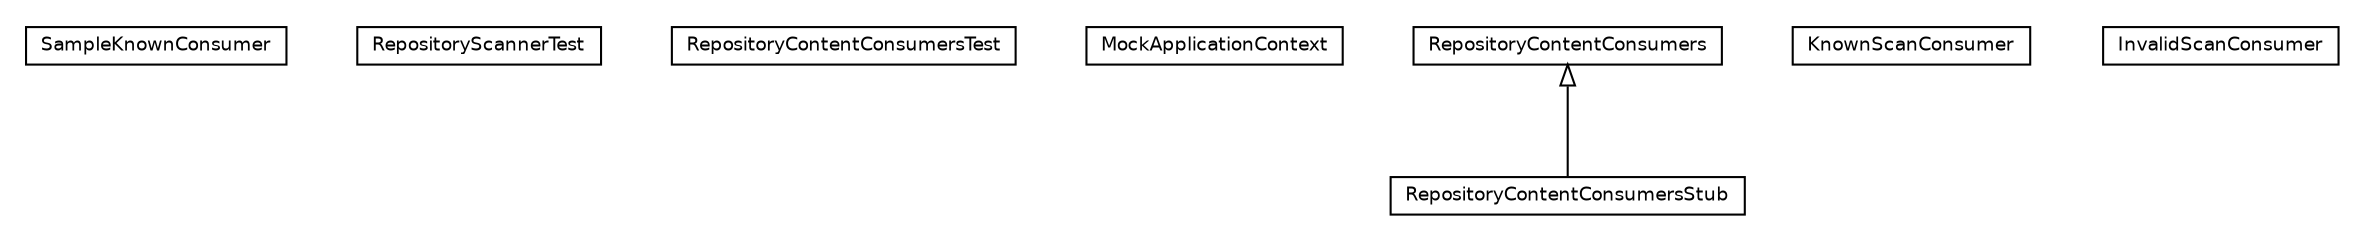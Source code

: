 #!/usr/local/bin/dot
#
# Class diagram 
# Generated by UmlGraph version 4.6 (http://www.spinellis.gr/sw/umlgraph)
#

digraph G {
	edge [fontname="Helvetica",fontsize=10,labelfontname="Helvetica",labelfontsize=10];
	node [fontname="Helvetica",fontsize=10,shape=plaintext];
	// org.apache.maven.archiva.repository.scanner.SampleKnownConsumer
	c3184 [label=<<table border="0" cellborder="1" cellspacing="0" cellpadding="2" port="p" href="./SampleKnownConsumer.html">
		<tr><td><table border="0" cellspacing="0" cellpadding="1">
			<tr><td> SampleKnownConsumer </td></tr>
		</table></td></tr>
		</table>>, fontname="Helvetica", fontcolor="black", fontsize=9.0];
	// org.apache.maven.archiva.repository.scanner.RepositoryScannerTest
	c3185 [label=<<table border="0" cellborder="1" cellspacing="0" cellpadding="2" port="p" href="./RepositoryScannerTest.html">
		<tr><td><table border="0" cellspacing="0" cellpadding="1">
			<tr><td> RepositoryScannerTest </td></tr>
		</table></td></tr>
		</table>>, fontname="Helvetica", fontcolor="black", fontsize=9.0];
	// org.apache.maven.archiva.repository.scanner.RepositoryContentConsumersTest
	c3186 [label=<<table border="0" cellborder="1" cellspacing="0" cellpadding="2" port="p" href="./RepositoryContentConsumersTest.html">
		<tr><td><table border="0" cellspacing="0" cellpadding="1">
			<tr><td> RepositoryContentConsumersTest </td></tr>
		</table></td></tr>
		</table>>, fontname="Helvetica", fontcolor="black", fontsize=9.0];
	// org.apache.maven.archiva.repository.scanner.RepositoryContentConsumersTest.MockApplicationContext
	c3187 [label=<<table border="0" cellborder="1" cellspacing="0" cellpadding="2" port="p" href="./RepositoryContentConsumersTest.MockApplicationContext.html">
		<tr><td><table border="0" cellspacing="0" cellpadding="1">
			<tr><td> MockApplicationContext </td></tr>
		</table></td></tr>
		</table>>, fontname="Helvetica", fontcolor="black", fontsize=9.0];
	// org.apache.maven.archiva.repository.scanner.RepositoryContentConsumersStub
	c3188 [label=<<table border="0" cellborder="1" cellspacing="0" cellpadding="2" port="p" href="./RepositoryContentConsumersStub.html">
		<tr><td><table border="0" cellspacing="0" cellpadding="1">
			<tr><td> RepositoryContentConsumersStub </td></tr>
		</table></td></tr>
		</table>>, fontname="Helvetica", fontcolor="black", fontsize=9.0];
	// org.apache.maven.archiva.repository.scanner.KnownScanConsumer
	c3189 [label=<<table border="0" cellborder="1" cellspacing="0" cellpadding="2" port="p" href="./KnownScanConsumer.html">
		<tr><td><table border="0" cellspacing="0" cellpadding="1">
			<tr><td> KnownScanConsumer </td></tr>
		</table></td></tr>
		</table>>, fontname="Helvetica", fontcolor="black", fontsize=9.0];
	// org.apache.maven.archiva.repository.scanner.InvalidScanConsumer
	c3190 [label=<<table border="0" cellborder="1" cellspacing="0" cellpadding="2" port="p" href="./InvalidScanConsumer.html">
		<tr><td><table border="0" cellspacing="0" cellpadding="1">
			<tr><td> InvalidScanConsumer </td></tr>
		</table></td></tr>
		</table>>, fontname="Helvetica", fontcolor="black", fontsize=9.0];
	//org.apache.maven.archiva.repository.scanner.RepositoryContentConsumersStub extends org.apache.maven.archiva.repository.scanner.RepositoryContentConsumers
	c3338:p -> c3188:p [dir=back,arrowtail=empty];
	// org.apache.maven.archiva.repository.scanner.RepositoryContentConsumers
	c3338 [label=<<table border="0" cellborder="1" cellspacing="0" cellpadding="2" port="p" href="http://java.sun.com/j2se/1.4.2/docs/api/org/apache/maven/archiva/repository/scanner/RepositoryContentConsumers.html">
		<tr><td><table border="0" cellspacing="0" cellpadding="1">
			<tr><td> RepositoryContentConsumers </td></tr>
		</table></td></tr>
		</table>>, fontname="Helvetica", fontcolor="black", fontsize=9.0];
}

